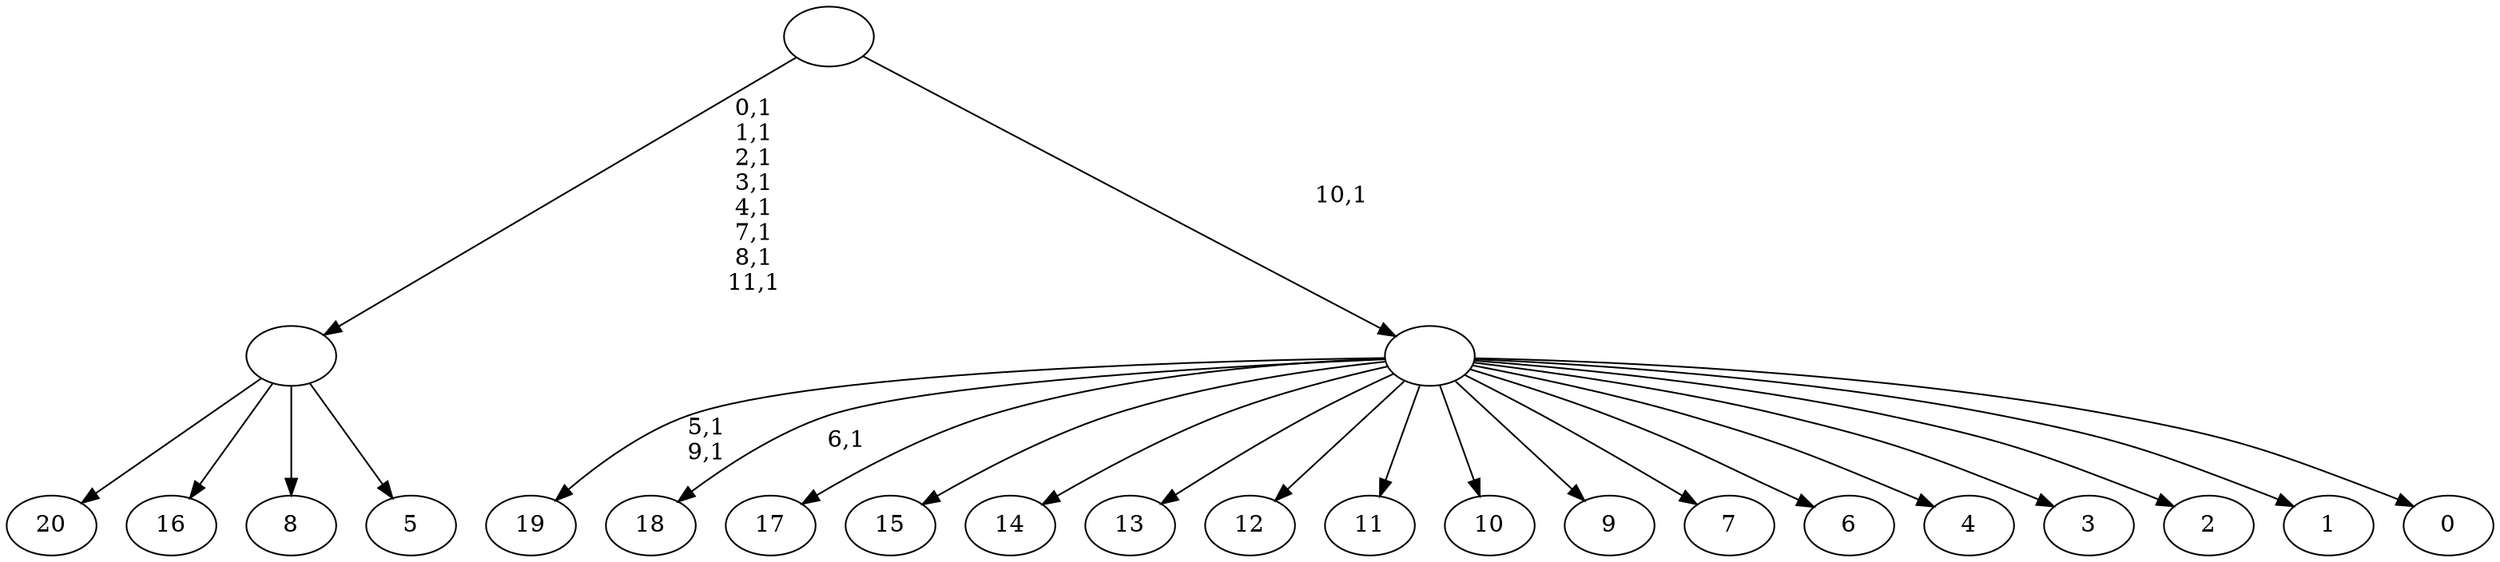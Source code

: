 digraph T {
	33 [label="20"]
	32 [label="19"]
	29 [label="18"]
	27 [label="17"]
	26 [label="16"]
	25 [label="15"]
	24 [label="14"]
	23 [label="13"]
	22 [label="12"]
	21 [label="11"]
	20 [label="10"]
	19 [label="9"]
	18 [label="8"]
	17 [label="7"]
	16 [label="6"]
	15 [label="5"]
	14 [label=""]
	6 [label="4"]
	5 [label="3"]
	4 [label="2"]
	3 [label="1"]
	2 [label="0"]
	1 [label=""]
	0 [label=""]
	14 -> 33 [label=""]
	14 -> 26 [label=""]
	14 -> 18 [label=""]
	14 -> 15 [label=""]
	1 -> 29 [label="6,1"]
	1 -> 32 [label="5,1\n9,1"]
	1 -> 27 [label=""]
	1 -> 25 [label=""]
	1 -> 24 [label=""]
	1 -> 23 [label=""]
	1 -> 22 [label=""]
	1 -> 21 [label=""]
	1 -> 20 [label=""]
	1 -> 19 [label=""]
	1 -> 17 [label=""]
	1 -> 16 [label=""]
	1 -> 6 [label=""]
	1 -> 5 [label=""]
	1 -> 4 [label=""]
	1 -> 3 [label=""]
	1 -> 2 [label=""]
	0 -> 14 [label="0,1\n1,1\n2,1\n3,1\n4,1\n7,1\n8,1\n11,1"]
	0 -> 1 [label="10,1"]
}
